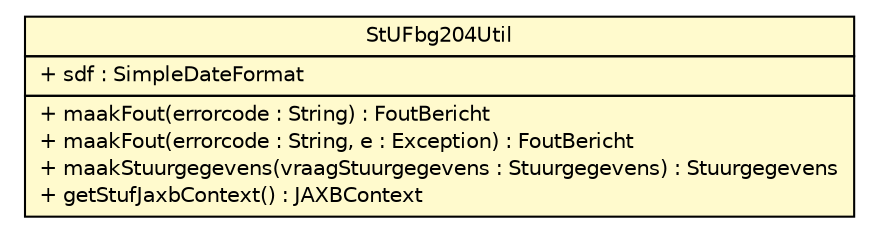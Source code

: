 #!/usr/local/bin/dot
#
# Class diagram 
# Generated by UMLGraph version R5_6-24-gf6e263 (http://www.umlgraph.org/)
#

digraph G {
	edge [fontname="Helvetica",fontsize=10,labelfontname="Helvetica",labelfontsize=10];
	node [fontname="Helvetica",fontsize=10,shape=plaintext];
	nodesep=0.25;
	ranksep=0.5;
	// nl.b3p.brmo.stufbg204.util.StUFbg204Util
	c198870 [label=<<table title="nl.b3p.brmo.stufbg204.util.StUFbg204Util" border="0" cellborder="1" cellspacing="0" cellpadding="2" port="p" bgcolor="lemonChiffon" href="./StUFbg204Util.html">
		<tr><td><table border="0" cellspacing="0" cellpadding="1">
<tr><td align="center" balign="center"> StUFbg204Util </td></tr>
		</table></td></tr>
		<tr><td><table border="0" cellspacing="0" cellpadding="1">
<tr><td align="left" balign="left"> + sdf : SimpleDateFormat </td></tr>
		</table></td></tr>
		<tr><td><table border="0" cellspacing="0" cellpadding="1">
<tr><td align="left" balign="left"> + maakFout(errorcode : String) : FoutBericht </td></tr>
<tr><td align="left" balign="left"> + maakFout(errorcode : String, e : Exception) : FoutBericht </td></tr>
<tr><td align="left" balign="left"> + maakStuurgegevens(vraagStuurgegevens : Stuurgegevens) : Stuurgegevens </td></tr>
<tr><td align="left" balign="left"> + getStufJaxbContext() : JAXBContext </td></tr>
		</table></td></tr>
		</table>>, URL="./StUFbg204Util.html", fontname="Helvetica", fontcolor="black", fontsize=10.0];
}

